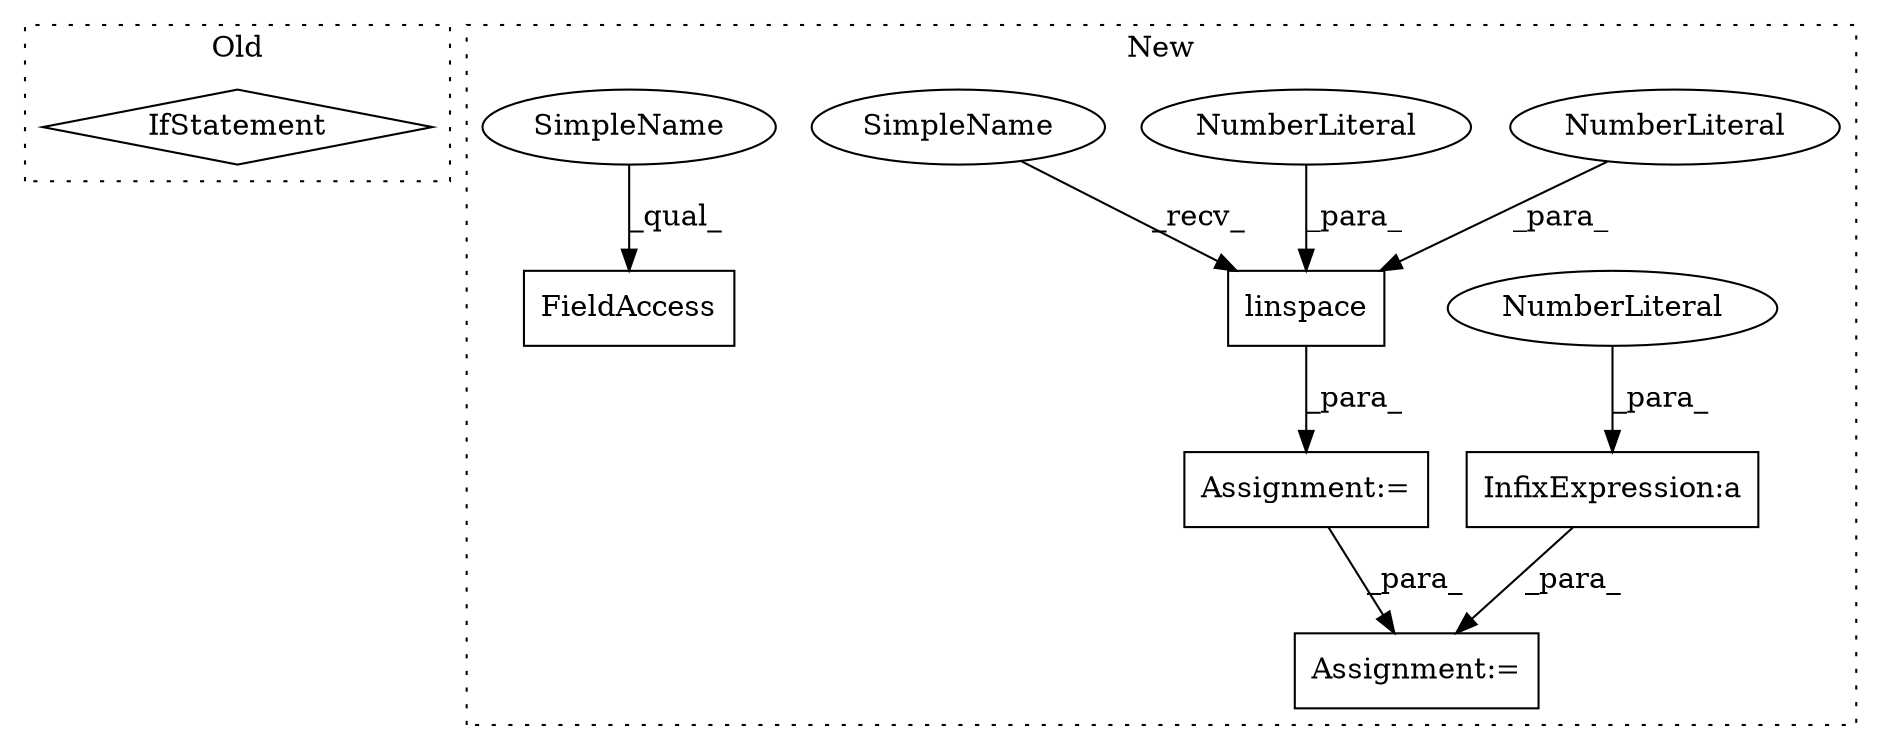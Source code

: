 digraph G {
subgraph cluster0 {
1 [label="IfStatement" a="25" s="9081,9095" l="4,2" shape="diamond"];
label = "Old";
style="dotted";
}
subgraph cluster1 {
2 [label="linspace" a="32" s="10726,10748" l="9,1" shape="box"];
3 [label="Assignment:=" a="7" s="10956" l="1" shape="box"];
4 [label="NumberLiteral" a="34" s="10741" l="1" shape="ellipse"];
5 [label="Assignment:=" a="7" s="10825" l="1" shape="box"];
6 [label="NumberLiteral" a="34" s="10735" l="2" shape="ellipse"];
7 [label="InfixExpression:a" a="27" s="11054" l="3" shape="box"];
8 [label="NumberLiteral" a="34" s="11057" l="2" shape="ellipse"];
9 [label="FieldAccess" a="22" s="10826" l="8" shape="box"];
10 [label="SimpleName" a="42" s="10720" l="5" shape="ellipse"];
11 [label="SimpleName" a="42" s="10826" l="5" shape="ellipse"];
label = "New";
style="dotted";
}
2 -> 5 [label="_para_"];
4 -> 2 [label="_para_"];
5 -> 3 [label="_para_"];
6 -> 2 [label="_para_"];
7 -> 3 [label="_para_"];
8 -> 7 [label="_para_"];
10 -> 2 [label="_recv_"];
11 -> 9 [label="_qual_"];
}